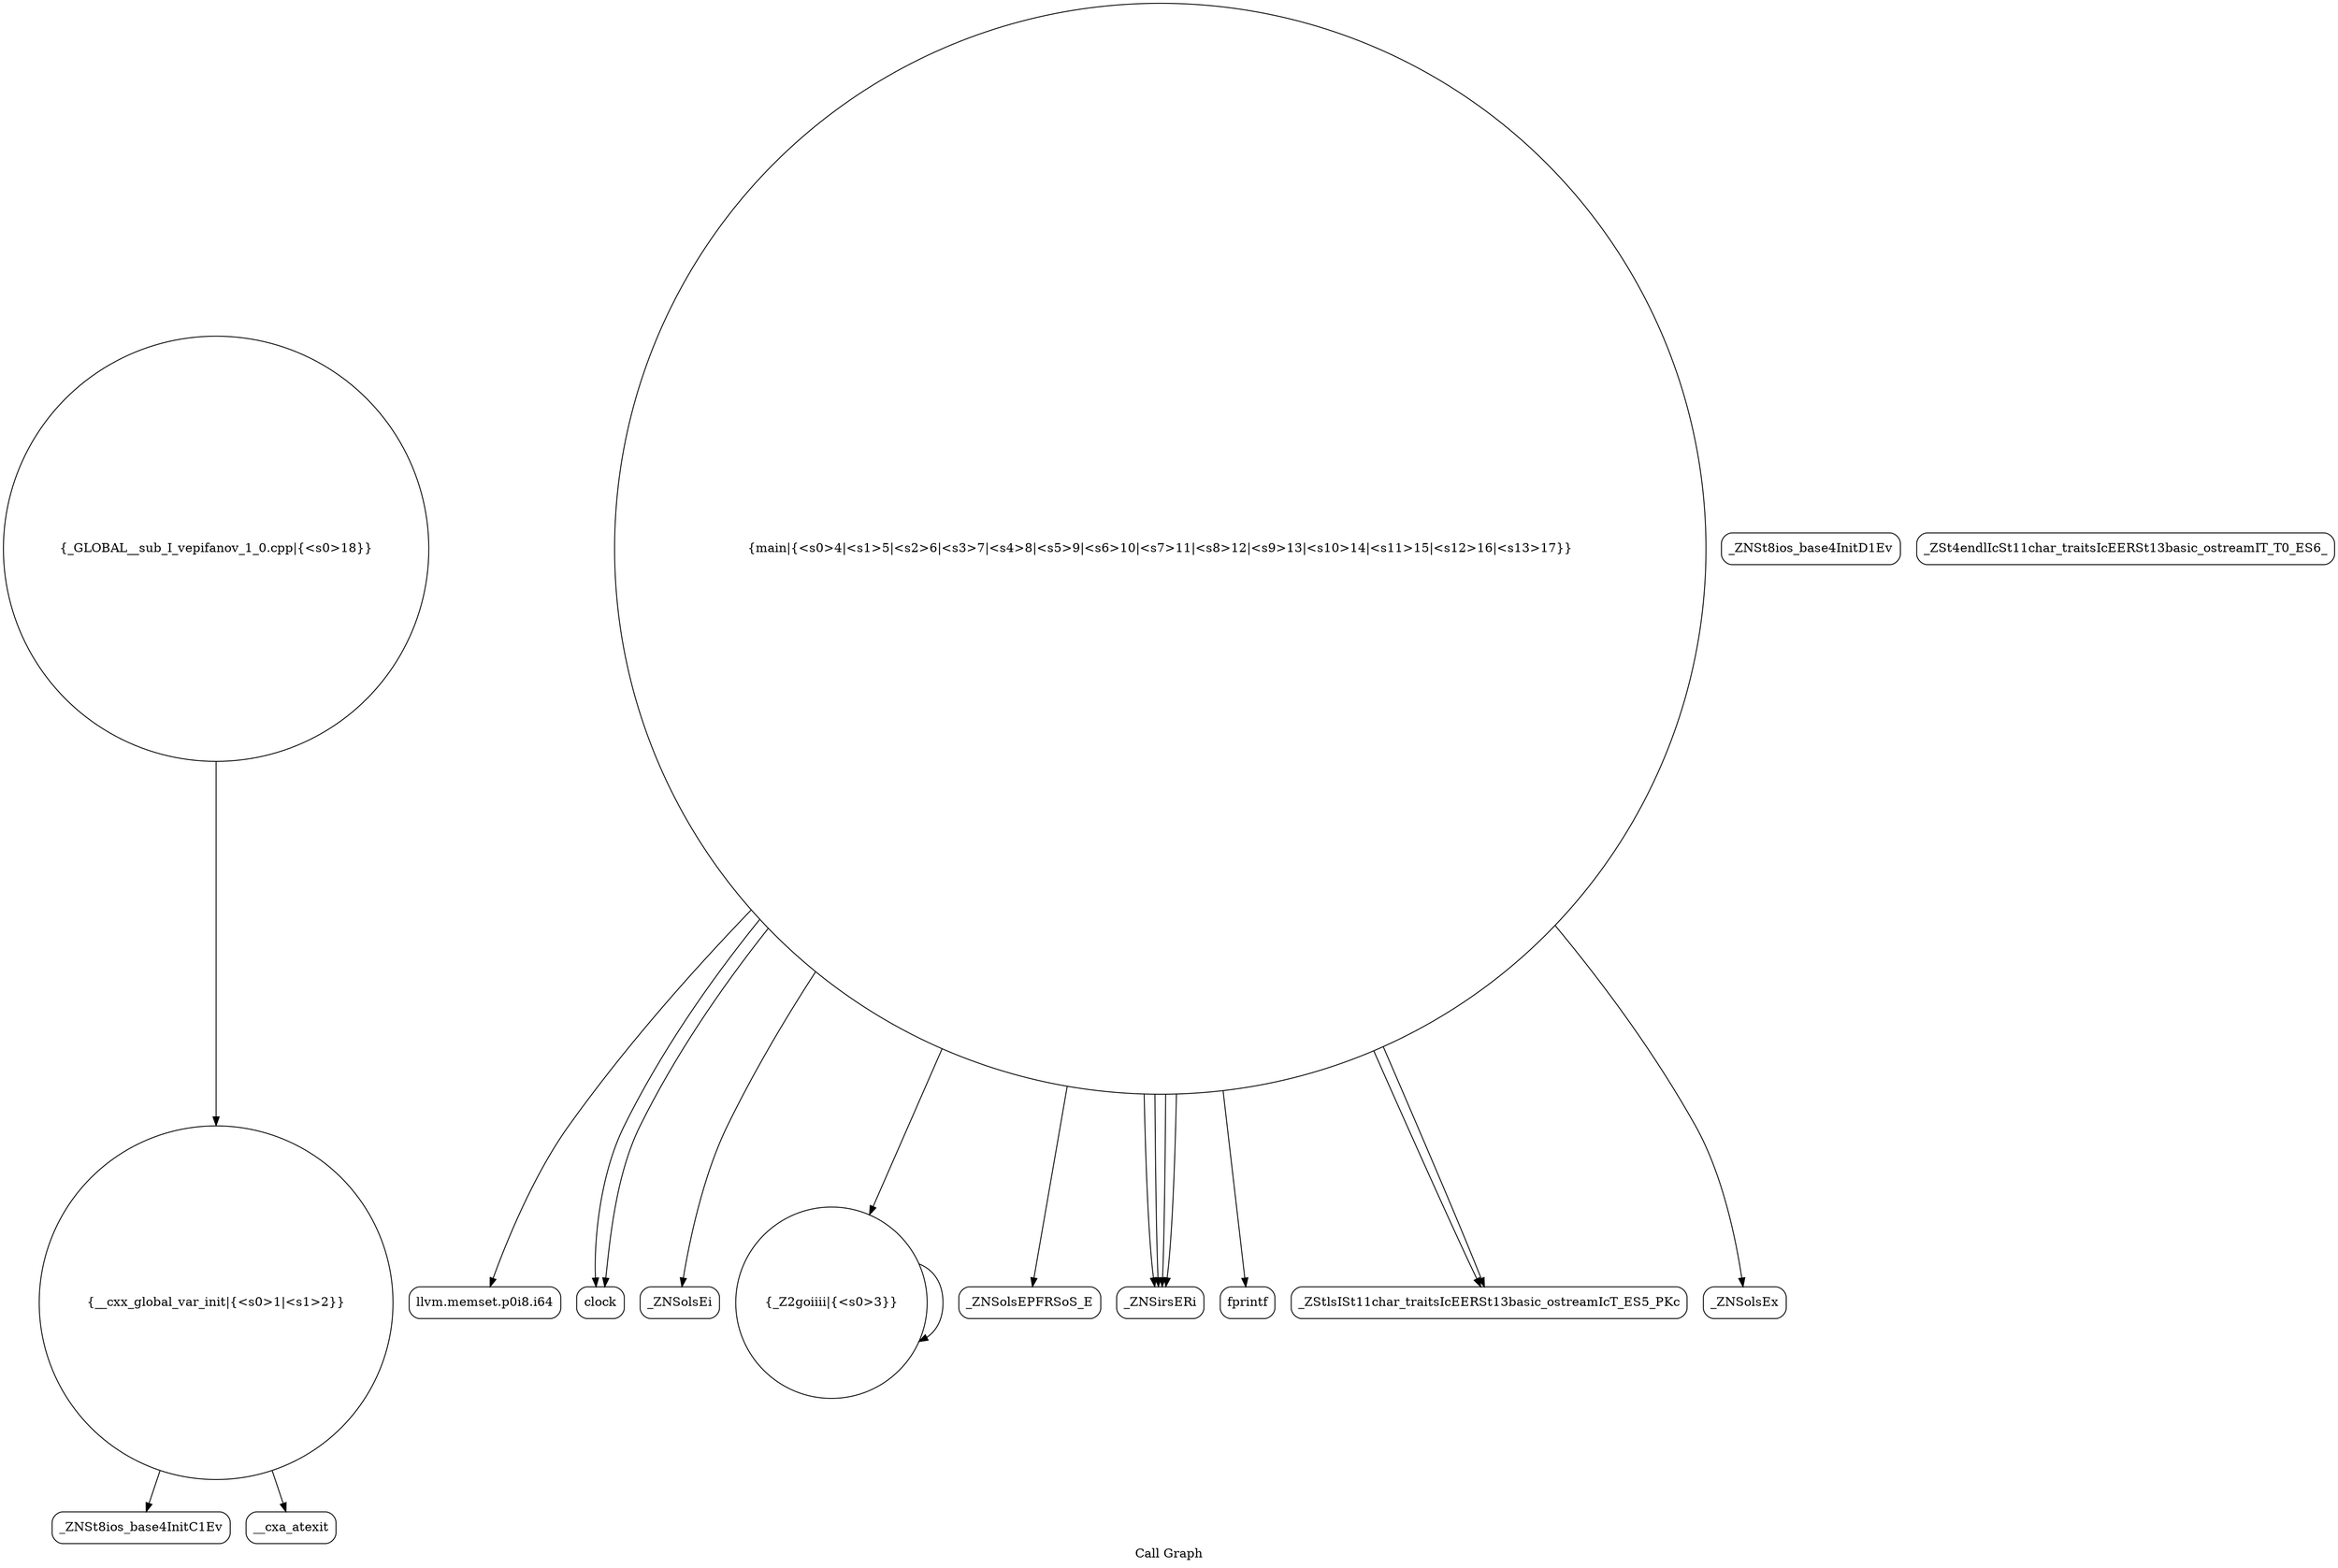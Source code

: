 digraph "Call Graph" {
	label="Call Graph";

	Node0x55557cef1350 [shape=record,shape=circle,label="{__cxx_global_var_init|{<s0>1|<s1>2}}"];
	Node0x55557cef1350:s0 -> Node0x55557cef17e0[color=black];
	Node0x55557cef1350:s1 -> Node0x55557cef18e0[color=black];
	Node0x55557cef1ae0 [shape=record,shape=Mrecord,label="{llvm.memset.p0i8.i64}"];
	Node0x55557cef1e60 [shape=record,shape=Mrecord,label="{clock}"];
	Node0x55557cef1860 [shape=record,shape=Mrecord,label="{_ZNSt8ios_base4InitD1Ev}"];
	Node0x55557cef1be0 [shape=record,shape=Mrecord,label="{_ZNSolsEi}"];
	Node0x55557cef1960 [shape=record,shape=circle,label="{_Z2goiiii|{<s0>3}}"];
	Node0x55557cef1960:s0 -> Node0x55557cef1960[color=black];
	Node0x55557cef1ce0 [shape=record,shape=Mrecord,label="{_ZNSolsEPFRSoS_E}"];
	Node0x55557cef1a60 [shape=record,shape=Mrecord,label="{_ZNSirsERi}"];
	Node0x55557cef1de0 [shape=record,shape=Mrecord,label="{fprintf}"];
	Node0x55557cef17e0 [shape=record,shape=Mrecord,label="{_ZNSt8ios_base4InitC1Ev}"];
	Node0x55557cef1b60 [shape=record,shape=Mrecord,label="{_ZStlsISt11char_traitsIcEERSt13basic_ostreamIcT_ES5_PKc}"];
	Node0x55557cef1ee0 [shape=record,shape=circle,label="{_GLOBAL__sub_I_vepifanov_1_0.cpp|{<s0>18}}"];
	Node0x55557cef1ee0:s0 -> Node0x55557cef1350[color=black];
	Node0x55557cef18e0 [shape=record,shape=Mrecord,label="{__cxa_atexit}"];
	Node0x55557cef1c60 [shape=record,shape=Mrecord,label="{_ZNSolsEx}"];
	Node0x55557cef19e0 [shape=record,shape=circle,label="{main|{<s0>4|<s1>5|<s2>6|<s3>7|<s4>8|<s5>9|<s6>10|<s7>11|<s8>12|<s9>13|<s10>14|<s11>15|<s12>16|<s13>17}}"];
	Node0x55557cef19e0:s0 -> Node0x55557cef1a60[color=black];
	Node0x55557cef19e0:s1 -> Node0x55557cef1a60[color=black];
	Node0x55557cef19e0:s2 -> Node0x55557cef1a60[color=black];
	Node0x55557cef19e0:s3 -> Node0x55557cef1a60[color=black];
	Node0x55557cef19e0:s4 -> Node0x55557cef1ae0[color=black];
	Node0x55557cef19e0:s5 -> Node0x55557cef1b60[color=black];
	Node0x55557cef19e0:s6 -> Node0x55557cef1be0[color=black];
	Node0x55557cef19e0:s7 -> Node0x55557cef1b60[color=black];
	Node0x55557cef19e0:s8 -> Node0x55557cef1960[color=black];
	Node0x55557cef19e0:s9 -> Node0x55557cef1c60[color=black];
	Node0x55557cef19e0:s10 -> Node0x55557cef1ce0[color=black];
	Node0x55557cef19e0:s11 -> Node0x55557cef1e60[color=black];
	Node0x55557cef19e0:s12 -> Node0x55557cef1e60[color=black];
	Node0x55557cef19e0:s13 -> Node0x55557cef1de0[color=black];
	Node0x55557cef1d60 [shape=record,shape=Mrecord,label="{_ZSt4endlIcSt11char_traitsIcEERSt13basic_ostreamIT_T0_ES6_}"];
}
